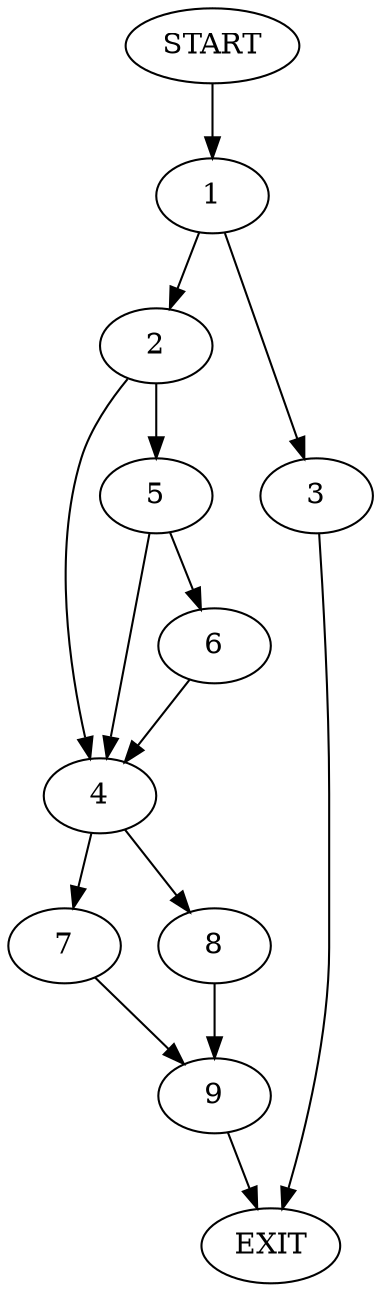 digraph {
0 [label="START"]
10 [label="EXIT"]
0 -> 1
1 -> 2
1 -> 3
3 -> 10
2 -> 4
2 -> 5
5 -> 4
5 -> 6
4 -> 7
4 -> 8
6 -> 4
7 -> 9
8 -> 9
9 -> 10
}
